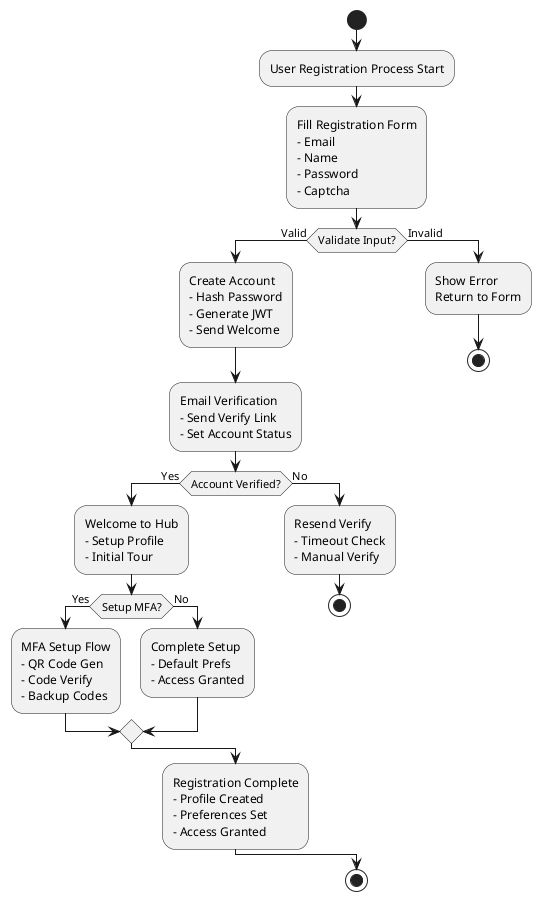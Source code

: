 @startuml User_Registration_Onboarding_Activity

start

:User Registration Process Start;

:Fill Registration Form
- Email
- Name  
- Password
- Captcha;

if (Validate Input?) then (Valid)
  :Create Account
  - Hash Password
  - Generate JWT
  - Send Welcome;
  
  :Email Verification
  - Send Verify Link
  - Set Account Status;
  
  if (Account Verified?) then (Yes)
    :Welcome to Hub
    - Setup Profile
    - Initial Tour;
    
    if (Setup MFA?) then (Yes)
      :MFA Setup Flow
      - QR Code Gen
      - Code Verify
      - Backup Codes;
    else (No)
      :Complete Setup
      - Default Prefs
      - Access Granted;
    endif
    
  else (No)
    :Resend Verify
    - Timeout Check
    - Manual Verify;
    stop
  endif
  
  :Registration Complete
  - Profile Created
  - Preferences Set
  - Access Granted;
  
else (Invalid)
  :Show Error
  Return to Form;
  stop
endif

stop

@enduml
